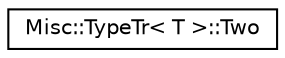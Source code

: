 digraph "Graphical Class Hierarchy"
{
  edge [fontname="Helvetica",fontsize="10",labelfontname="Helvetica",labelfontsize="10"];
  node [fontname="Helvetica",fontsize="10",shape=record];
  rankdir="LR";
  Node0 [label="Misc::TypeTr\< T \>::Two",height=0.2,width=0.4,color="black", fillcolor="white", style="filled",URL="$structMisc_1_1TypeTr_1_1Two.html"];
}
